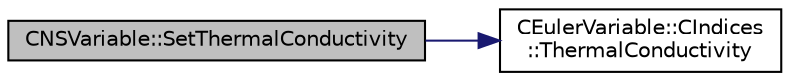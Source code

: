 digraph "CNSVariable::SetThermalConductivity"
{
 // LATEX_PDF_SIZE
  edge [fontname="Helvetica",fontsize="10",labelfontname="Helvetica",labelfontsize="10"];
  node [fontname="Helvetica",fontsize="10",shape=record];
  rankdir="LR";
  Node1 [label="CNSVariable::SetThermalConductivity",height=0.2,width=0.4,color="black", fillcolor="grey75", style="filled", fontcolor="black",tooltip="Set the laminar viscosity."];
  Node1 -> Node2 [color="midnightblue",fontsize="10",style="solid",fontname="Helvetica"];
  Node2 [label="CEulerVariable::CIndices\l::ThermalConductivity",height=0.2,width=0.4,color="black", fillcolor="white", style="filled",URL="$structCEulerVariable_1_1CIndices.html#ada0e95f9230910b6f9d4426bd26b6f80",tooltip=" "];
}

